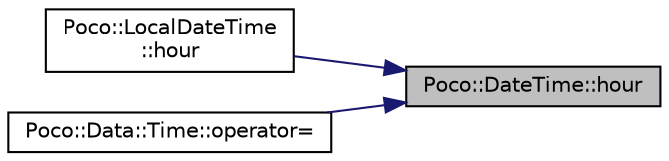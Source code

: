 digraph "Poco::DateTime::hour"
{
 // LATEX_PDF_SIZE
  edge [fontname="Helvetica",fontsize="10",labelfontname="Helvetica",labelfontsize="10"];
  node [fontname="Helvetica",fontsize="10",shape=record];
  rankdir="RL";
  Node1 [label="Poco::DateTime::hour",height=0.2,width=0.4,color="black", fillcolor="grey75", style="filled", fontcolor="black",tooltip=" "];
  Node1 -> Node2 [dir="back",color="midnightblue",fontsize="10",style="solid"];
  Node2 [label="Poco::LocalDateTime\l::hour",height=0.2,width=0.4,color="black", fillcolor="white", style="filled",URL="$classPoco_1_1LocalDateTime.html#af69963df6766779948dab8c64d296e36",tooltip=" "];
  Node1 -> Node3 [dir="back",color="midnightblue",fontsize="10",style="solid"];
  Node3 [label="Poco::Data::Time::operator=",height=0.2,width=0.4,color="black", fillcolor="white", style="filled",URL="$classPoco_1_1Data_1_1Time.html#a9bfb18e6a77ade91b4216f4446949cab",tooltip="Assignment operator for Time."];
}

